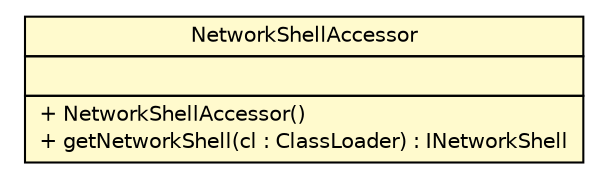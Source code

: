 #!/usr/local/bin/dot
#
# Class diagram 
# Generated by UMLGraph version R5_6 (http://www.umlgraph.org/)
#

digraph G {
	edge [fontname="Helvetica",fontsize=10,labelfontname="Helvetica",labelfontsize=10];
	node [fontname="Helvetica",fontsize=10,shape=plaintext];
	nodesep=0.25;
	ranksep=0.5;
	// sorcer.tools.shell.NetworkShellAccessor
	c352979 [label=<<table title="sorcer.tools.shell.NetworkShellAccessor" border="0" cellborder="1" cellspacing="0" cellpadding="2" port="p" bgcolor="lemonChiffon" href="./NetworkShellAccessor.html">
		<tr><td><table border="0" cellspacing="0" cellpadding="1">
<tr><td align="center" balign="center"> NetworkShellAccessor </td></tr>
		</table></td></tr>
		<tr><td><table border="0" cellspacing="0" cellpadding="1">
<tr><td align="left" balign="left">  </td></tr>
		</table></td></tr>
		<tr><td><table border="0" cellspacing="0" cellpadding="1">
<tr><td align="left" balign="left"> + NetworkShellAccessor() </td></tr>
<tr><td align="left" balign="left"> + getNetworkShell(cl : ClassLoader) : INetworkShell </td></tr>
		</table></td></tr>
		</table>>, URL="./NetworkShellAccessor.html", fontname="Helvetica", fontcolor="black", fontsize=10.0];
}

